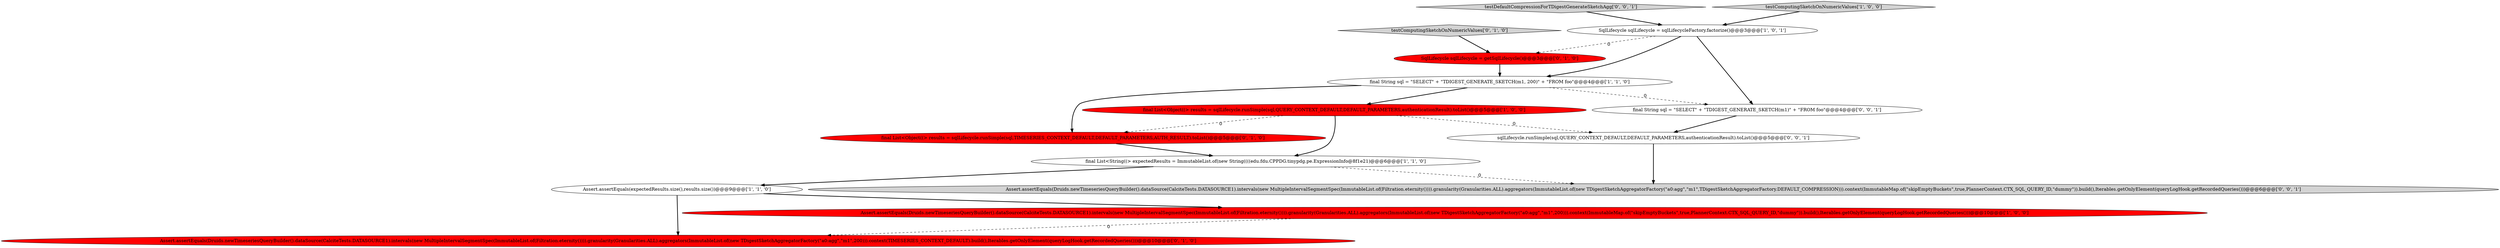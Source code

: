digraph {
12 [style = filled, label = "sqlLifecycle.runSimple(sql,QUERY_CONTEXT_DEFAULT,DEFAULT_PARAMETERS,authenticationResult).toList()@@@5@@@['0', '0', '1']", fillcolor = white, shape = ellipse image = "AAA0AAABBB3BBB"];
14 [style = filled, label = "testDefaultCompressionForTDigestGenerateSketchAgg['0', '0', '1']", fillcolor = lightgray, shape = diamond image = "AAA0AAABBB3BBB"];
7 [style = filled, label = "testComputingSketchOnNumericValues['0', '1', '0']", fillcolor = lightgray, shape = diamond image = "AAA0AAABBB2BBB"];
6 [style = filled, label = "final String sql = \"SELECT\" + \"TDIGEST_GENERATE_SKETCH(m1, 200)\" + \"FROM foo\"@@@4@@@['1', '1', '0']", fillcolor = white, shape = ellipse image = "AAA0AAABBB1BBB"];
3 [style = filled, label = "final List<String((> expectedResults = ImmutableList.of(new String((((edu.fdu.CPPDG.tinypdg.pe.ExpressionInfo@8f1e21)@@@6@@@['1', '1', '0']", fillcolor = white, shape = ellipse image = "AAA0AAABBB1BBB"];
2 [style = filled, label = "Assert.assertEquals(expectedResults.size(),results.size())@@@9@@@['1', '1', '0']", fillcolor = white, shape = ellipse image = "AAA0AAABBB1BBB"];
11 [style = filled, label = "Assert.assertEquals(Druids.newTimeseriesQueryBuilder().dataSource(CalciteTests.DATASOURCE1).intervals(new MultipleIntervalSegmentSpec(ImmutableList.of(Filtration.eternity()))).granularity(Granularities.ALL).aggregators(ImmutableList.of(new TDigestSketchAggregatorFactory(\"a0:agg\",\"m1\",TDigestSketchAggregatorFactory.DEFAULT_COMPRESSION))).context(ImmutableMap.of(\"skipEmptyBuckets\",true,PlannerContext.CTX_SQL_QUERY_ID,\"dummy\")).build(),Iterables.getOnlyElement(queryLogHook.getRecordedQueries()))@@@6@@@['0', '0', '1']", fillcolor = lightgray, shape = ellipse image = "AAA0AAABBB3BBB"];
4 [style = filled, label = "testComputingSketchOnNumericValues['1', '0', '0']", fillcolor = lightgray, shape = diamond image = "AAA0AAABBB1BBB"];
8 [style = filled, label = "final List<Object((> results = sqlLifecycle.runSimple(sql,TIMESERIES_CONTEXT_DEFAULT,DEFAULT_PARAMETERS,AUTH_RESULT).toList()@@@5@@@['0', '1', '0']", fillcolor = red, shape = ellipse image = "AAA1AAABBB2BBB"];
10 [style = filled, label = "Assert.assertEquals(Druids.newTimeseriesQueryBuilder().dataSource(CalciteTests.DATASOURCE1).intervals(new MultipleIntervalSegmentSpec(ImmutableList.of(Filtration.eternity()))).granularity(Granularities.ALL).aggregators(ImmutableList.of(new TDigestSketchAggregatorFactory(\"a0:agg\",\"m1\",200))).context(TIMESERIES_CONTEXT_DEFAULT).build(),Iterables.getOnlyElement(queryLogHook.getRecordedQueries()))@@@10@@@['0', '1', '0']", fillcolor = red, shape = ellipse image = "AAA1AAABBB2BBB"];
0 [style = filled, label = "Assert.assertEquals(Druids.newTimeseriesQueryBuilder().dataSource(CalciteTests.DATASOURCE1).intervals(new MultipleIntervalSegmentSpec(ImmutableList.of(Filtration.eternity()))).granularity(Granularities.ALL).aggregators(ImmutableList.of(new TDigestSketchAggregatorFactory(\"a0:agg\",\"m1\",200))).context(ImmutableMap.of(\"skipEmptyBuckets\",true,PlannerContext.CTX_SQL_QUERY_ID,\"dummy\")).build(),Iterables.getOnlyElement(queryLogHook.getRecordedQueries()))@@@10@@@['1', '0', '0']", fillcolor = red, shape = ellipse image = "AAA1AAABBB1BBB"];
5 [style = filled, label = "SqlLifecycle sqlLifecycle = sqlLifecycleFactory.factorize()@@@3@@@['1', '0', '1']", fillcolor = white, shape = ellipse image = "AAA0AAABBB1BBB"];
13 [style = filled, label = "final String sql = \"SELECT\" + \"TDIGEST_GENERATE_SKETCH(m1)\" + \"FROM foo\"@@@4@@@['0', '0', '1']", fillcolor = white, shape = ellipse image = "AAA0AAABBB3BBB"];
1 [style = filled, label = "final List<Object((> results = sqlLifecycle.runSimple(sql,QUERY_CONTEXT_DEFAULT,DEFAULT_PARAMETERS,authenticationResult).toList()@@@5@@@['1', '0', '0']", fillcolor = red, shape = ellipse image = "AAA1AAABBB1BBB"];
9 [style = filled, label = "SqlLifecycle sqlLifecycle = getSqlLifecycle()@@@3@@@['0', '1', '0']", fillcolor = red, shape = ellipse image = "AAA1AAABBB2BBB"];
8->3 [style = bold, label=""];
12->11 [style = bold, label=""];
1->3 [style = bold, label=""];
5->9 [style = dashed, label="0"];
2->10 [style = bold, label=""];
0->10 [style = dashed, label="0"];
9->6 [style = bold, label=""];
7->9 [style = bold, label=""];
6->1 [style = bold, label=""];
1->12 [style = dashed, label="0"];
2->0 [style = bold, label=""];
13->12 [style = bold, label=""];
6->13 [style = dashed, label="0"];
5->6 [style = bold, label=""];
3->2 [style = bold, label=""];
5->13 [style = bold, label=""];
6->8 [style = bold, label=""];
1->8 [style = dashed, label="0"];
4->5 [style = bold, label=""];
3->11 [style = dashed, label="0"];
14->5 [style = bold, label=""];
}
